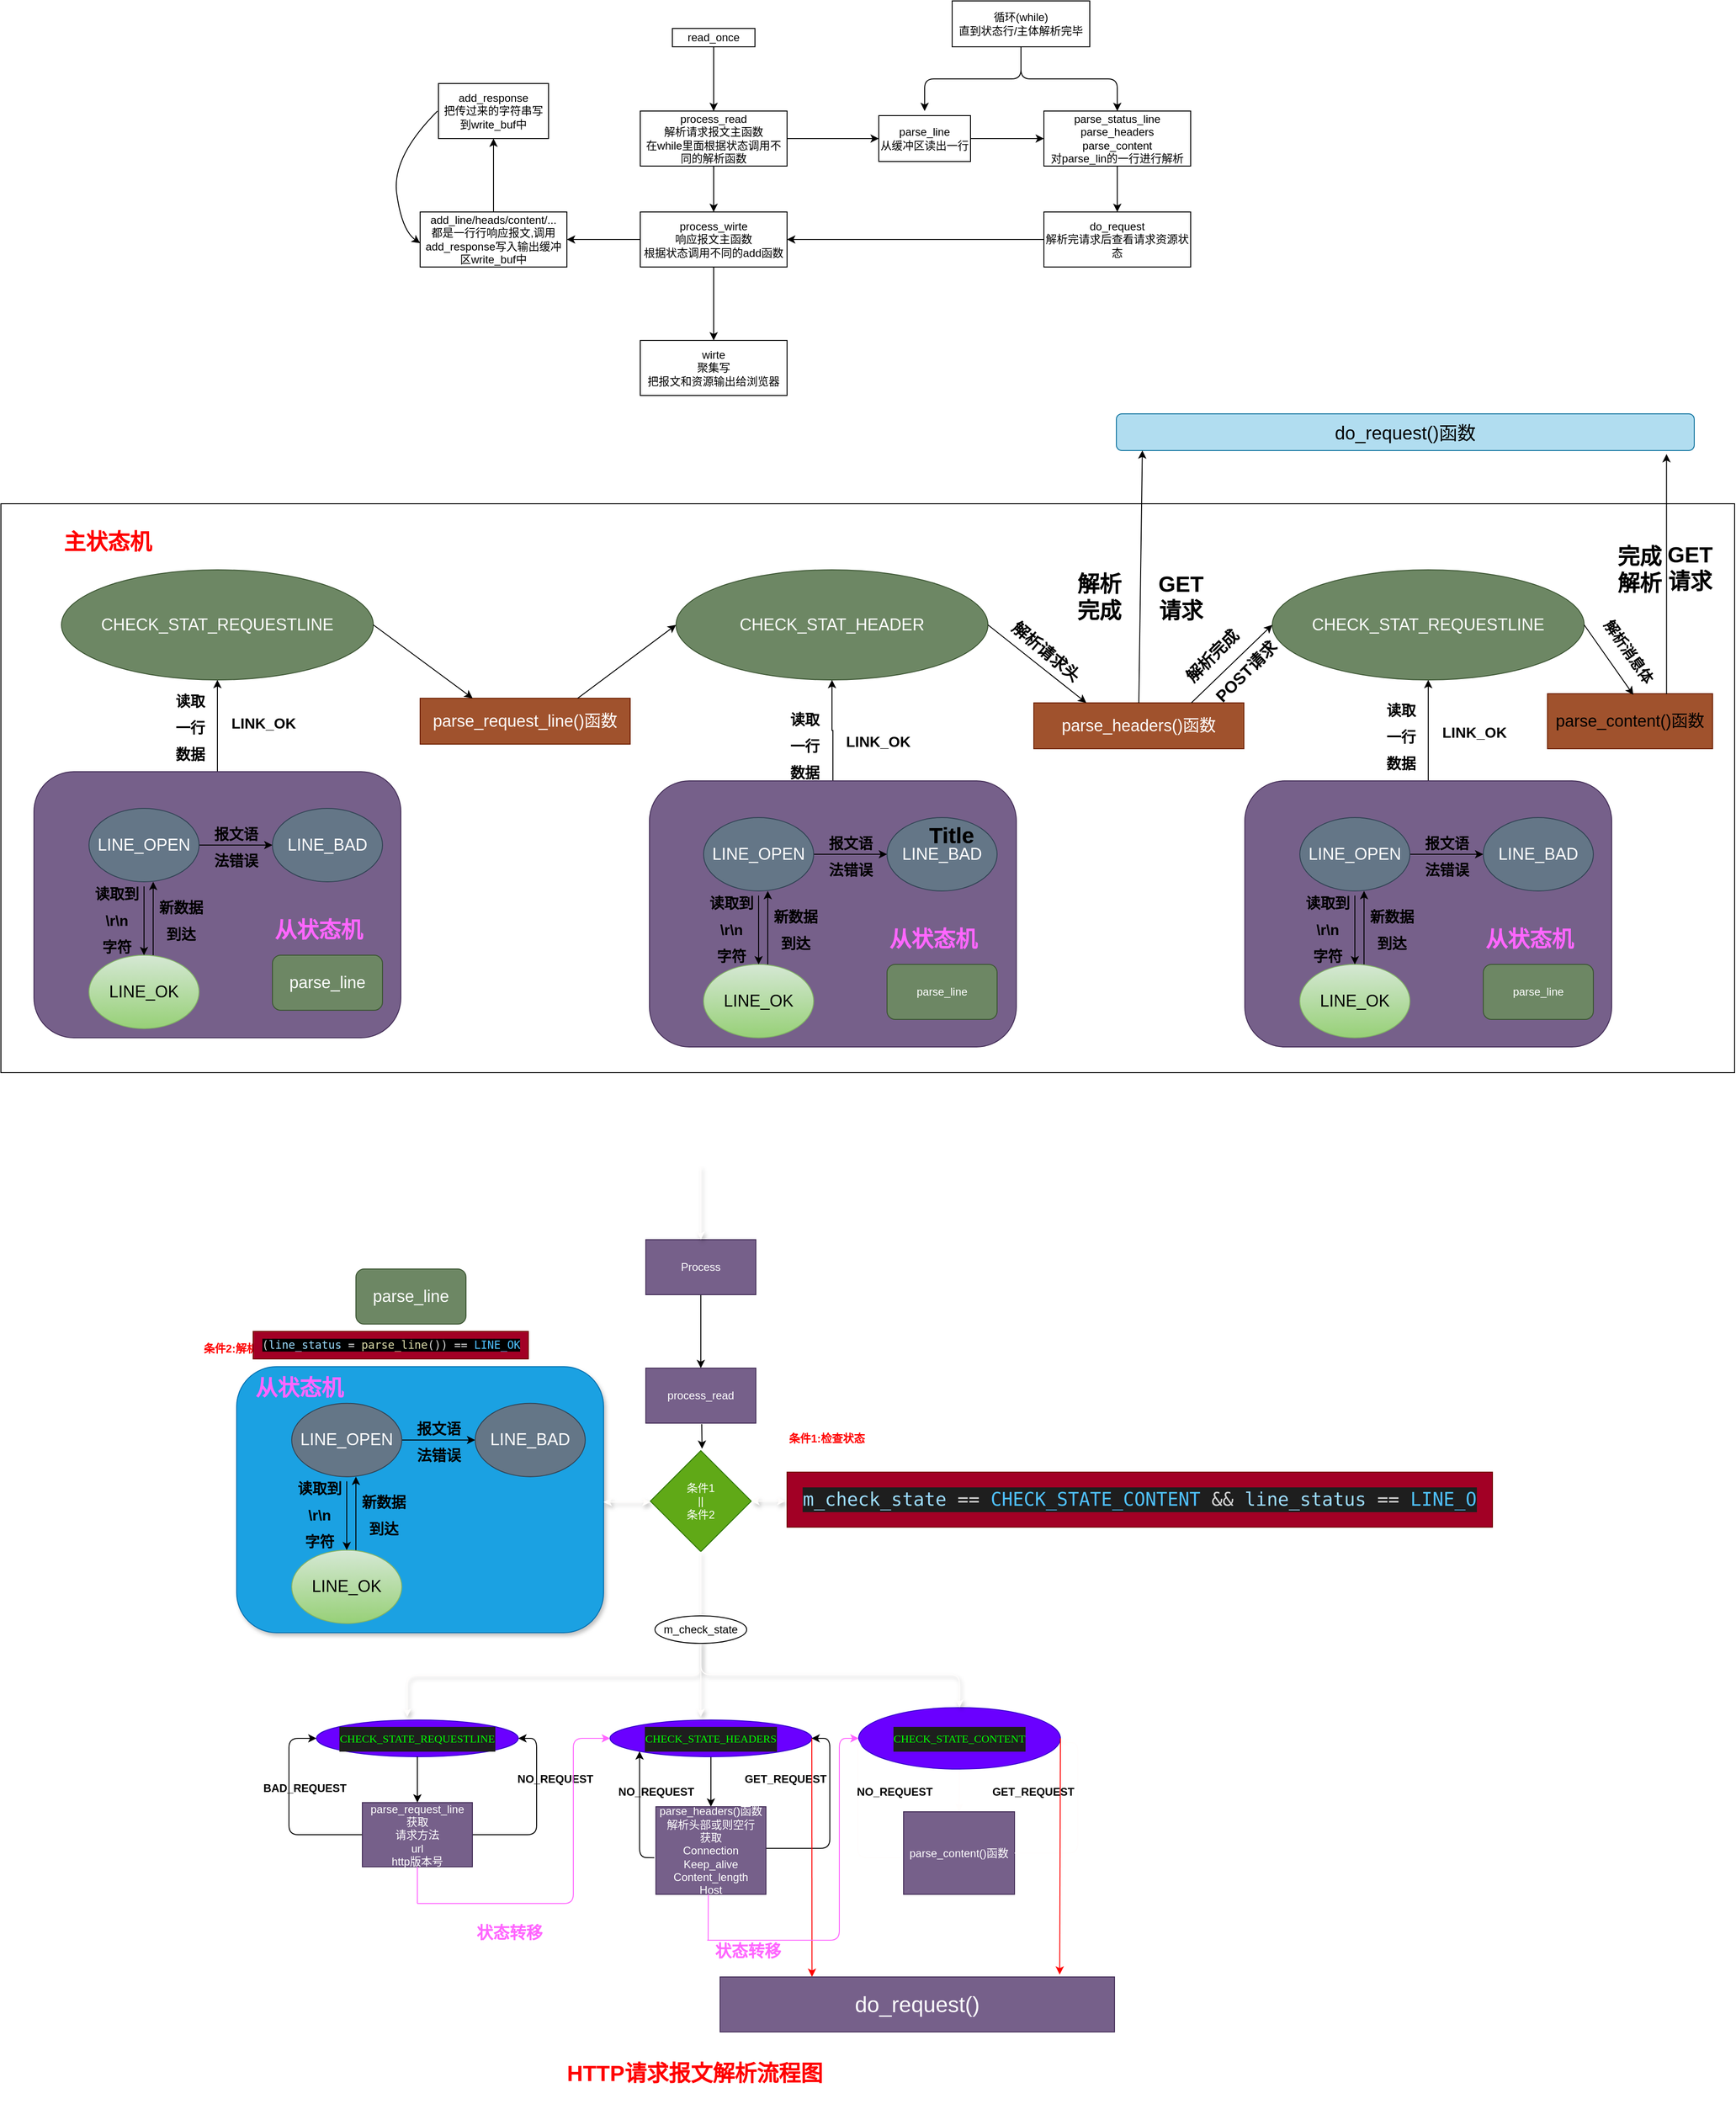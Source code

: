 <mxfile version="13.1.3">
    <diagram id="6hGFLwfOUW9BJ-s0fimq" name="Page-1">
        <mxGraphModel dx="377" dy="279" grid="1" gridSize="10" guides="1" tooltips="1" connect="1" arrows="1" fold="1" page="1" pageScale="1" pageWidth="1920" pageHeight="1200" math="0" shadow="0">
            <root>
                <mxCell id="0"/>
                <mxCell id="1" parent="0"/>
                <mxCell id="2" value="add_response&lt;br&gt;把传过来的字符串写到write_buf中" style="rounded=0;whiteSpace=wrap;html=1;" parent="1" vertex="1">
                    <mxGeometry x="511" y="120" width="120" height="60" as="geometry"/>
                </mxCell>
                <mxCell id="5" value="" style="edgeStyle=orthogonalEdgeStyle;rounded=0;orthogonalLoop=1;jettySize=auto;html=1;" parent="1" source="3" target="2" edge="1">
                    <mxGeometry relative="1" as="geometry"/>
                </mxCell>
                <mxCell id="3" value="add_line/heads/content/...&lt;br&gt;都是一行行响应报文,调用add_response写入输出缓冲区write_buf中" style="rounded=0;whiteSpace=wrap;html=1;" parent="1" vertex="1">
                    <mxGeometry x="491" y="260" width="160" height="60" as="geometry"/>
                </mxCell>
                <mxCell id="11" value="" style="edgeStyle=orthogonalEdgeStyle;rounded=0;orthogonalLoop=1;jettySize=auto;html=1;" parent="1" source="9" target="3" edge="1">
                    <mxGeometry relative="1" as="geometry"/>
                </mxCell>
                <mxCell id="13" value="" style="edgeStyle=orthogonalEdgeStyle;rounded=0;orthogonalLoop=1;jettySize=auto;html=1;" parent="1" source="9" target="12" edge="1">
                    <mxGeometry relative="1" as="geometry"/>
                </mxCell>
                <mxCell id="9" value="process_wirte&lt;br&gt;响应报文主函数&lt;br&gt;根据状态调用不同的add函数" style="rounded=0;whiteSpace=wrap;html=1;" parent="1" vertex="1">
                    <mxGeometry x="731" y="260" width="160" height="60" as="geometry"/>
                </mxCell>
                <mxCell id="24" value="" style="edgeStyle=orthogonalEdgeStyle;rounded=0;orthogonalLoop=1;jettySize=auto;html=1;entryX=1;entryY=0.5;entryDx=0;entryDy=0;" parent="1" source="21" target="9" edge="1">
                    <mxGeometry relative="1" as="geometry">
                        <mxPoint x="1041" y="290" as="targetPoint"/>
                    </mxGeometry>
                </mxCell>
                <mxCell id="21" value="do_request&lt;br&gt;解析完请求后查看请求资源状态" style="rounded=0;whiteSpace=wrap;html=1;" parent="1" vertex="1">
                    <mxGeometry x="1171" y="260" width="160" height="60" as="geometry"/>
                </mxCell>
                <mxCell id="18" value="" style="edgeStyle=orthogonalEdgeStyle;rounded=0;orthogonalLoop=1;jettySize=auto;html=1;" parent="1" source="14" target="9" edge="1">
                    <mxGeometry relative="1" as="geometry"/>
                </mxCell>
                <mxCell id="26" value="" style="edgeStyle=orthogonalEdgeStyle;rounded=0;orthogonalLoop=1;jettySize=auto;html=1;" parent="1" source="14" target="25" edge="1">
                    <mxGeometry relative="1" as="geometry"/>
                </mxCell>
                <mxCell id="14" value="process_read&lt;br&gt;解析请求报文主函数&lt;br&gt;在while里面根据状态调用不同的解析函数" style="rounded=0;whiteSpace=wrap;html=1;" parent="1" vertex="1">
                    <mxGeometry x="731" y="150" width="160" height="60" as="geometry"/>
                </mxCell>
                <mxCell id="28" value="" style="edgeStyle=orthogonalEdgeStyle;rounded=0;orthogonalLoop=1;jettySize=auto;html=1;" parent="1" source="25" target="27" edge="1">
                    <mxGeometry relative="1" as="geometry"/>
                </mxCell>
                <mxCell id="25" value="parse_line&lt;br&gt;从缓冲区读出一行" style="rounded=0;whiteSpace=wrap;html=1;" parent="1" vertex="1">
                    <mxGeometry x="991" y="155" width="100" height="50" as="geometry"/>
                </mxCell>
                <mxCell id="92" value="" style="edgeStyle=orthogonalEdgeStyle;rounded=0;orthogonalLoop=1;jettySize=auto;html=1;" parent="1" source="27" target="21" edge="1">
                    <mxGeometry relative="1" as="geometry"/>
                </mxCell>
                <mxCell id="27" value="&lt;div&gt;&lt;span&gt;parse_status_line&lt;/span&gt;&lt;/div&gt;&lt;div&gt;&lt;span&gt;parse_headers&lt;/span&gt;&lt;/div&gt;&lt;div&gt;&lt;span&gt;parse_content&lt;/span&gt;&lt;/div&gt;对parse_lin的一行进行解析" style="rounded=0;whiteSpace=wrap;html=1;" parent="1" vertex="1">
                    <mxGeometry x="1171" y="150" width="160" height="60" as="geometry"/>
                </mxCell>
                <mxCell id="19" value="" style="edgeStyle=orthogonalEdgeStyle;rounded=0;orthogonalLoop=1;jettySize=auto;html=1;" parent="1" source="16" target="14" edge="1">
                    <mxGeometry relative="1" as="geometry"/>
                </mxCell>
                <mxCell id="16" value="read_once" style="rounded=0;whiteSpace=wrap;html=1;" parent="1" vertex="1">
                    <mxGeometry x="766" y="60" width="90" height="20" as="geometry"/>
                </mxCell>
                <mxCell id="12" value="wirte&lt;br&gt;聚集写&lt;br&gt;把报文和资源输出给浏览器" style="rounded=0;whiteSpace=wrap;html=1;" parent="1" vertex="1">
                    <mxGeometry x="731" y="400" width="160" height="60" as="geometry"/>
                </mxCell>
                <mxCell id="6" value="" style="curved=1;endArrow=classic;html=1;exitX=0;exitY=0.5;exitDx=0;exitDy=0;" parent="1" edge="1">
                    <mxGeometry width="50" height="50" relative="1" as="geometry">
                        <mxPoint x="510.0" y="150" as="sourcePoint"/>
                        <mxPoint x="491" y="294" as="targetPoint"/>
                        <Array as="points">
                            <mxPoint x="460" y="200"/>
                            <mxPoint x="471" y="280"/>
                        </Array>
                    </mxGeometry>
                </mxCell>
                <mxCell id="29" value="循环(while)&lt;br&gt;直到状态行/主体解析完毕" style="rounded=0;whiteSpace=wrap;html=1;" parent="1" vertex="1">
                    <mxGeometry x="1071" y="30" width="150" height="50" as="geometry"/>
                </mxCell>
                <mxCell id="89" value="" style="edgeStyle=elbowEdgeStyle;elbow=vertical;endArrow=classic;html=1;exitX=0.5;exitY=1;exitDx=0;exitDy=0;" parent="1" source="29" edge="1">
                    <mxGeometry width="50" height="50" relative="1" as="geometry">
                        <mxPoint x="1111" y="230" as="sourcePoint"/>
                        <mxPoint x="1041" y="150" as="targetPoint"/>
                    </mxGeometry>
                </mxCell>
                <mxCell id="90" value="" style="edgeStyle=elbowEdgeStyle;elbow=vertical;endArrow=classic;html=1;entryX=0.5;entryY=0;entryDx=0;entryDy=0;" parent="1" source="29" target="27" edge="1">
                    <mxGeometry width="50" height="50" relative="1" as="geometry">
                        <mxPoint x="1111" y="230" as="sourcePoint"/>
                        <mxPoint x="1161" y="180" as="targetPoint"/>
                    </mxGeometry>
                </mxCell>
                <mxCell id="93" value="" style="rounded=0;whiteSpace=wrap;html=1;fillColor=none;" parent="1" vertex="1">
                    <mxGeometry x="34" y="578" width="1890" height="620" as="geometry"/>
                </mxCell>
                <mxCell id="95" value="&lt;font color=&quot;#ff0000&quot;&gt;主状态机&lt;/font&gt;" style="text;strokeColor=none;fillColor=none;html=1;fontSize=24;fontStyle=1;verticalAlign=middle;align=center;" parent="1" vertex="1">
                    <mxGeometry x="100" y="600" width="100" height="40" as="geometry"/>
                </mxCell>
                <mxCell id="96" value="&lt;font style=&quot;font-size: 18px&quot;&gt;CHECK_STAT_REQUESTLINE&lt;/font&gt;" style="ellipse;whiteSpace=wrap;html=1;strokeColor=#3A5431;fillColor=#6d8764;fontColor=#ffffff;" parent="1" vertex="1">
                    <mxGeometry x="100" y="650" width="340" height="120" as="geometry"/>
                </mxCell>
                <mxCell id="121" value="" style="edgeStyle=orthogonalEdgeStyle;rounded=0;orthogonalLoop=1;jettySize=auto;html=1;" parent="1" source="100" target="96" edge="1">
                    <mxGeometry relative="1" as="geometry"/>
                </mxCell>
                <mxCell id="100" value="" style="rounded=1;whiteSpace=wrap;html=1;strokeColor=#432D57;fillColor=#76608a;fontColor=#ffffff;" parent="1" vertex="1">
                    <mxGeometry x="70" y="870" width="400" height="290" as="geometry"/>
                </mxCell>
                <mxCell id="118" value="" style="edgeStyle=orthogonalEdgeStyle;rounded=0;orthogonalLoop=1;jettySize=auto;html=1;" parent="1" source="103" target="117" edge="1">
                    <mxGeometry relative="1" as="geometry"/>
                </mxCell>
                <mxCell id="103" value="&lt;font style=&quot;font-size: 18px&quot;&gt;LINE_OPEN&lt;/font&gt;" style="ellipse;whiteSpace=wrap;html=1;strokeColor=#314354;fillColor=#647687;fontColor=#ffffff;" parent="1" vertex="1">
                    <mxGeometry x="130" y="910" width="120" height="80" as="geometry"/>
                </mxCell>
                <mxCell id="117" value="&lt;span style=&quot;font-size: 18px&quot;&gt;LINE_BAD&lt;/span&gt;" style="ellipse;whiteSpace=wrap;html=1;strokeColor=#314354;fillColor=#647687;fontColor=#ffffff;" parent="1" vertex="1">
                    <mxGeometry x="330" y="910" width="120" height="80" as="geometry"/>
                </mxCell>
                <mxCell id="104" value="&lt;font style=&quot;font-size: 18px&quot;&gt;LINE_OK&lt;/font&gt;" style="ellipse;whiteSpace=wrap;html=1;strokeColor=#82b366;fillColor=#d5e8d4;gradientColor=#97d077;" parent="1" vertex="1">
                    <mxGeometry x="130" y="1070" width="120" height="80" as="geometry"/>
                </mxCell>
                <mxCell id="106" value="&lt;font style=&quot;font-size: 16px&quot;&gt;读取到&lt;br&gt;\r\n&lt;br&gt;字符&lt;/font&gt;" style="text;strokeColor=none;fillColor=none;html=1;fontSize=24;fontStyle=1;verticalAlign=middle;align=center;" parent="1" vertex="1">
                    <mxGeometry x="110" y="997.5" width="100" height="65" as="geometry"/>
                </mxCell>
                <mxCell id="107" value="&lt;font style=&quot;font-size: 16px&quot;&gt;新数据&lt;br&gt;到达&lt;/font&gt;" style="text;strokeColor=none;fillColor=none;html=1;fontSize=24;fontStyle=1;verticalAlign=middle;align=center;" parent="1" vertex="1">
                    <mxGeometry x="180" y="1010" width="100" height="40" as="geometry"/>
                </mxCell>
                <mxCell id="110" value="" style="endArrow=classic;html=1;exitX=0.583;exitY=0;exitDx=0;exitDy=0;exitPerimeter=0;" parent="1" source="104" edge="1">
                    <mxGeometry width="50" height="50" relative="1" as="geometry">
                        <mxPoint x="202.8" y="1060" as="sourcePoint"/>
                        <mxPoint x="200.0" y="990" as="targetPoint"/>
                    </mxGeometry>
                </mxCell>
                <mxCell id="111" value="" style="endArrow=classic;html=1;exitX=0.8;exitY=-0.038;exitDx=0;exitDy=0;exitPerimeter=0;entryX=0.5;entryY=0;entryDx=0;entryDy=0;" parent="1" source="106" target="104" edge="1">
                    <mxGeometry width="50" height="50" relative="1" as="geometry">
                        <mxPoint x="225.24" y="1086" as="sourcePoint"/>
                        <mxPoint x="222.44" y="1016" as="targetPoint"/>
                    </mxGeometry>
                </mxCell>
                <mxCell id="115" value="&lt;font style=&quot;font-size: 16px&quot;&gt;报文语&lt;br&gt;法错误&lt;/font&gt;" style="text;strokeColor=none;fillColor=none;html=1;fontSize=24;fontStyle=1;verticalAlign=middle;align=center;" parent="1" vertex="1">
                    <mxGeometry x="240" y="930" width="100" height="40" as="geometry"/>
                </mxCell>
                <mxCell id="119" value="&lt;font style=&quot;font-size: 18px&quot;&gt;parse_line&lt;/font&gt;" style="rounded=1;whiteSpace=wrap;html=1;strokeColor=#3A5431;fillColor=#6d8764;fontColor=#ffffff;" parent="1" vertex="1">
                    <mxGeometry x="330" y="1070" width="120" height="60" as="geometry"/>
                </mxCell>
                <mxCell id="120" value="&lt;font color=&quot;#ff66ff&quot;&gt;从状态机&lt;/font&gt;" style="text;strokeColor=none;fillColor=none;html=1;fontSize=24;fontStyle=1;verticalAlign=middle;align=center;" parent="1" vertex="1">
                    <mxGeometry x="330" y="1022.5" width="100" height="40" as="geometry"/>
                </mxCell>
                <mxCell id="124" value="&lt;font style=&quot;font-size: 16px&quot;&gt;读取&lt;br&gt;一行&lt;br&gt;数据&lt;/font&gt;" style="text;strokeColor=none;fillColor=none;html=1;fontSize=24;fontStyle=1;verticalAlign=middle;align=center;" parent="1" vertex="1">
                    <mxGeometry x="220" y="790" width="40" height="60" as="geometry"/>
                </mxCell>
                <mxCell id="125" value="&lt;font style=&quot;font-size: 16px&quot;&gt;LINK_OK&lt;/font&gt;" style="text;strokeColor=none;fillColor=none;html=1;fontSize=24;fontStyle=1;verticalAlign=middle;align=center;" parent="1" vertex="1">
                    <mxGeometry x="280" y="800" width="80" height="30" as="geometry"/>
                </mxCell>
                <mxCell id="148" value="&lt;font style=&quot;font-size: 18px&quot;&gt;CHECK_STAT_REQUESTLINE&lt;/font&gt;" style="ellipse;whiteSpace=wrap;html=1;strokeColor=#3A5431;fillColor=#6d8764;fontColor=#ffffff;" parent="1" vertex="1">
                    <mxGeometry x="1420" y="650" width="340" height="120" as="geometry"/>
                </mxCell>
                <mxCell id="149" value="" style="edgeStyle=orthogonalEdgeStyle;rounded=0;orthogonalLoop=1;jettySize=auto;html=1;" parent="1" source="150" target="148" edge="1">
                    <mxGeometry relative="1" as="geometry"/>
                </mxCell>
                <mxCell id="150" value="" style="rounded=1;whiteSpace=wrap;html=1;strokeColor=#432D57;fillColor=#76608a;fontColor=#ffffff;" parent="1" vertex="1">
                    <mxGeometry x="1390" y="880" width="400" height="290" as="geometry"/>
                </mxCell>
                <mxCell id="151" value="" style="edgeStyle=orthogonalEdgeStyle;rounded=0;orthogonalLoop=1;jettySize=auto;html=1;" parent="1" source="152" target="153" edge="1">
                    <mxGeometry relative="1" as="geometry"/>
                </mxCell>
                <mxCell id="152" value="&lt;font style=&quot;font-size: 18px&quot;&gt;LINE_OPEN&lt;/font&gt;" style="ellipse;whiteSpace=wrap;html=1;strokeColor=#314354;fillColor=#647687;fontColor=#ffffff;" parent="1" vertex="1">
                    <mxGeometry x="1450" y="920" width="120" height="80" as="geometry"/>
                </mxCell>
                <mxCell id="153" value="&lt;span style=&quot;font-size: 18px&quot;&gt;LINE_BAD&lt;/span&gt;" style="ellipse;whiteSpace=wrap;html=1;strokeColor=#314354;fillColor=#647687;fontColor=#ffffff;" parent="1" vertex="1">
                    <mxGeometry x="1650" y="920" width="120" height="80" as="geometry"/>
                </mxCell>
                <mxCell id="154" value="&lt;font style=&quot;font-size: 18px&quot;&gt;LINE_OK&lt;/font&gt;" style="ellipse;whiteSpace=wrap;html=1;strokeColor=#82b366;fillColor=#d5e8d4;gradientColor=#97d077;" parent="1" vertex="1">
                    <mxGeometry x="1450" y="1080" width="120" height="80" as="geometry"/>
                </mxCell>
                <mxCell id="155" value="&lt;font style=&quot;font-size: 16px&quot;&gt;读取到&lt;br&gt;\r\n&lt;br&gt;字符&lt;/font&gt;" style="text;strokeColor=none;fillColor=none;html=1;fontSize=24;fontStyle=1;verticalAlign=middle;align=center;" parent="1" vertex="1">
                    <mxGeometry x="1430" y="1007.5" width="100" height="65" as="geometry"/>
                </mxCell>
                <mxCell id="156" value="&lt;font style=&quot;font-size: 16px&quot;&gt;新数据&lt;br&gt;到达&lt;/font&gt;" style="text;strokeColor=none;fillColor=none;html=1;fontSize=24;fontStyle=1;verticalAlign=middle;align=center;" parent="1" vertex="1">
                    <mxGeometry x="1500" y="1020" width="100" height="40" as="geometry"/>
                </mxCell>
                <mxCell id="157" value="" style="endArrow=classic;html=1;exitX=0.583;exitY=0;exitDx=0;exitDy=0;exitPerimeter=0;" parent="1" source="154" edge="1">
                    <mxGeometry width="50" height="50" relative="1" as="geometry">
                        <mxPoint x="1522.8" y="1070" as="sourcePoint"/>
                        <mxPoint x="1520" y="1000" as="targetPoint"/>
                    </mxGeometry>
                </mxCell>
                <mxCell id="158" value="" style="endArrow=classic;html=1;exitX=0.8;exitY=-0.038;exitDx=0;exitDy=0;exitPerimeter=0;entryX=0.5;entryY=0;entryDx=0;entryDy=0;" parent="1" source="155" target="154" edge="1">
                    <mxGeometry width="50" height="50" relative="1" as="geometry">
                        <mxPoint x="1545.24" y="1096" as="sourcePoint"/>
                        <mxPoint x="1542.44" y="1026" as="targetPoint"/>
                    </mxGeometry>
                </mxCell>
                <mxCell id="159" value="&lt;font style=&quot;font-size: 16px&quot;&gt;报文语&lt;br&gt;法错误&lt;/font&gt;" style="text;strokeColor=none;fillColor=none;html=1;fontSize=24;fontStyle=1;verticalAlign=middle;align=center;" parent="1" vertex="1">
                    <mxGeometry x="1560" y="940" width="100" height="40" as="geometry"/>
                </mxCell>
                <mxCell id="160" value="parse_line" style="rounded=1;whiteSpace=wrap;html=1;strokeColor=#3A5431;fillColor=#6d8764;fontColor=#ffffff;" parent="1" vertex="1">
                    <mxGeometry x="1650" y="1080" width="120" height="60" as="geometry"/>
                </mxCell>
                <mxCell id="161" value="&lt;font color=&quot;#ff66ff&quot;&gt;从状态机&lt;/font&gt;" style="text;strokeColor=none;fillColor=none;html=1;fontSize=24;fontStyle=1;verticalAlign=middle;align=center;" parent="1" vertex="1">
                    <mxGeometry x="1650" y="1032.5" width="100" height="40" as="geometry"/>
                </mxCell>
                <mxCell id="164" value="&lt;font style=&quot;font-size: 16px&quot;&gt;读取&lt;br&gt;一行&lt;br&gt;数据&lt;/font&gt;" style="text;strokeColor=none;fillColor=none;html=1;fontSize=24;fontStyle=1;verticalAlign=middle;align=center;" parent="1" vertex="1">
                    <mxGeometry x="1540" y="800" width="40" height="60" as="geometry"/>
                </mxCell>
                <mxCell id="165" value="&lt;font style=&quot;font-size: 16px&quot;&gt;LINK_OK&lt;/font&gt;" style="text;strokeColor=none;fillColor=none;html=1;fontSize=24;fontStyle=1;verticalAlign=middle;align=center;" parent="1" vertex="1">
                    <mxGeometry x="1600" y="810" width="80" height="30" as="geometry"/>
                </mxCell>
                <mxCell id="186" value="&lt;font style=&quot;font-size: 18px&quot;&gt;CHECK_STAT_HEADER&lt;/font&gt;" style="ellipse;whiteSpace=wrap;html=1;strokeColor=#3A5431;fillColor=#6d8764;fontColor=#ffffff;" parent="1" vertex="1">
                    <mxGeometry x="770" y="650" width="340" height="120" as="geometry"/>
                </mxCell>
                <mxCell id="187" value="" style="edgeStyle=orthogonalEdgeStyle;rounded=0;orthogonalLoop=1;jettySize=auto;html=1;" parent="1" source="188" target="186" edge="1">
                    <mxGeometry relative="1" as="geometry"/>
                </mxCell>
                <mxCell id="188" value="&lt;br&gt;&lt;br&gt;" style="rounded=1;whiteSpace=wrap;html=1;strokeColor=#432D57;fillColor=#76608a;fontColor=#ffffff;" parent="1" vertex="1">
                    <mxGeometry x="741" y="880" width="400" height="290" as="geometry"/>
                </mxCell>
                <mxCell id="189" value="" style="edgeStyle=orthogonalEdgeStyle;rounded=0;orthogonalLoop=1;jettySize=auto;html=1;" parent="1" source="190" target="191" edge="1">
                    <mxGeometry relative="1" as="geometry"/>
                </mxCell>
                <mxCell id="190" value="&lt;font style=&quot;font-size: 18px&quot;&gt;LINE_OPEN&lt;/font&gt;" style="ellipse;whiteSpace=wrap;html=1;strokeColor=#314354;fillColor=#647687;fontColor=#ffffff;" parent="1" vertex="1">
                    <mxGeometry x="800" y="920" width="120" height="80" as="geometry"/>
                </mxCell>
                <mxCell id="191" value="&lt;span style=&quot;font-size: 18px&quot;&gt;LINE_BAD&lt;/span&gt;" style="ellipse;whiteSpace=wrap;html=1;strokeColor=#314354;fillColor=#647687;fontColor=#ffffff;" parent="1" vertex="1">
                    <mxGeometry x="1000" y="920" width="120" height="80" as="geometry"/>
                </mxCell>
                <mxCell id="192" value="&lt;font style=&quot;font-size: 18px&quot;&gt;LINE_OK&lt;/font&gt;" style="ellipse;whiteSpace=wrap;html=1;strokeColor=#82b366;fillColor=#d5e8d4;gradientColor=#97d077;" parent="1" vertex="1">
                    <mxGeometry x="800" y="1080" width="120" height="80" as="geometry"/>
                </mxCell>
                <mxCell id="193" value="&lt;font style=&quot;font-size: 16px&quot;&gt;读取到&lt;br&gt;\r\n&lt;br&gt;字符&lt;/font&gt;" style="text;strokeColor=none;fillColor=none;html=1;fontSize=24;fontStyle=1;verticalAlign=middle;align=center;" parent="1" vertex="1">
                    <mxGeometry x="780" y="1007.5" width="100" height="65" as="geometry"/>
                </mxCell>
                <mxCell id="194" value="&lt;font style=&quot;font-size: 16px&quot;&gt;新数据&lt;br&gt;到达&lt;/font&gt;" style="text;strokeColor=none;fillColor=none;html=1;fontSize=24;fontStyle=1;verticalAlign=middle;align=center;" parent="1" vertex="1">
                    <mxGeometry x="850" y="1020" width="100" height="40" as="geometry"/>
                </mxCell>
                <mxCell id="195" value="" style="endArrow=classic;html=1;exitX=0.583;exitY=0;exitDx=0;exitDy=0;exitPerimeter=0;" parent="1" source="192" edge="1">
                    <mxGeometry width="50" height="50" relative="1" as="geometry">
                        <mxPoint x="872.8" y="1070" as="sourcePoint"/>
                        <mxPoint x="870" y="1000" as="targetPoint"/>
                    </mxGeometry>
                </mxCell>
                <mxCell id="196" value="" style="endArrow=classic;html=1;exitX=0.8;exitY=-0.038;exitDx=0;exitDy=0;exitPerimeter=0;entryX=0.5;entryY=0;entryDx=0;entryDy=0;" parent="1" source="193" target="192" edge="1">
                    <mxGeometry width="50" height="50" relative="1" as="geometry">
                        <mxPoint x="895.24" y="1096" as="sourcePoint"/>
                        <mxPoint x="892.44" y="1026" as="targetPoint"/>
                    </mxGeometry>
                </mxCell>
                <mxCell id="197" value="&lt;font style=&quot;font-size: 16px&quot;&gt;报文语&lt;br&gt;法错误&lt;/font&gt;" style="text;strokeColor=none;fillColor=none;html=1;fontSize=24;fontStyle=1;verticalAlign=middle;align=center;" parent="1" vertex="1">
                    <mxGeometry x="910" y="940" width="100" height="40" as="geometry"/>
                </mxCell>
                <mxCell id="198" value="parse_line" style="rounded=1;whiteSpace=wrap;html=1;strokeColor=#3A5431;fillColor=#6d8764;fontColor=#ffffff;" parent="1" vertex="1">
                    <mxGeometry x="1000" y="1080" width="120" height="60" as="geometry"/>
                </mxCell>
                <mxCell id="199" value="&lt;font color=&quot;#ff66ff&quot;&gt;从状态机&lt;/font&gt;" style="text;strokeColor=none;fillColor=none;html=1;fontSize=24;fontStyle=1;verticalAlign=middle;align=center;" parent="1" vertex="1">
                    <mxGeometry x="1000" y="1032.5" width="100" height="40" as="geometry"/>
                </mxCell>
                <mxCell id="200" value="Title" style="text;strokeColor=none;fillColor=none;html=1;fontSize=24;fontStyle=1;verticalAlign=middle;align=center;" parent="1" vertex="1">
                    <mxGeometry x="1020" y="920" width="100" height="40" as="geometry"/>
                </mxCell>
                <mxCell id="201" value="Title" style="text;strokeColor=none;fillColor=none;html=1;fontSize=24;fontStyle=1;verticalAlign=middle;align=center;" parent="1" vertex="1">
                    <mxGeometry x="1020" y="920" width="100" height="40" as="geometry"/>
                </mxCell>
                <mxCell id="202" value="&lt;font style=&quot;font-size: 16px&quot;&gt;读取&lt;br&gt;一行&lt;br&gt;数据&lt;/font&gt;" style="text;strokeColor=none;fillColor=none;html=1;fontSize=24;fontStyle=1;verticalAlign=middle;align=center;" parent="1" vertex="1">
                    <mxGeometry x="890" y="810" width="40" height="60" as="geometry"/>
                </mxCell>
                <mxCell id="203" value="&lt;font style=&quot;font-size: 16px&quot;&gt;LINK_OK&lt;/font&gt;" style="text;strokeColor=none;fillColor=none;html=1;fontSize=24;fontStyle=1;verticalAlign=middle;align=center;" parent="1" vertex="1">
                    <mxGeometry x="950" y="820" width="80" height="30" as="geometry"/>
                </mxCell>
                <mxCell id="204" value="&lt;font style=&quot;font-size: 18px&quot;&gt;parse_request_line()函数&lt;/font&gt;" style="rounded=0;whiteSpace=wrap;html=1;strokeColor=#6D1F00;fillColor=#a0522d;fontColor=#ffffff;" parent="1" vertex="1">
                    <mxGeometry x="491" y="790" width="229" height="50" as="geometry"/>
                </mxCell>
                <mxCell id="208" value="&lt;span style=&quot;font-size: 18px&quot;&gt;parse_headers()函数&lt;/span&gt;" style="rounded=0;whiteSpace=wrap;html=1;strokeColor=#6D1F00;fillColor=#a0522d;fontColor=#ffffff;" parent="1" vertex="1">
                    <mxGeometry x="1160" y="795" width="229" height="50" as="geometry"/>
                </mxCell>
                <mxCell id="205" value="" style="endArrow=classic;html=1;exitX=1;exitY=0.5;exitDx=0;exitDy=0;entryX=0.25;entryY=0;entryDx=0;entryDy=0;" parent="1" source="96" target="204" edge="1">
                    <mxGeometry width="50" height="50" relative="1" as="geometry">
                        <mxPoint x="650" y="920" as="sourcePoint"/>
                        <mxPoint x="550" y="780" as="targetPoint"/>
                    </mxGeometry>
                </mxCell>
                <mxCell id="206" value="" style="endArrow=classic;html=1;exitX=0.75;exitY=0;exitDx=0;exitDy=0;entryX=0;entryY=0.5;entryDx=0;entryDy=0;" parent="1" source="204" target="186" edge="1">
                    <mxGeometry width="50" height="50" relative="1" as="geometry">
                        <mxPoint x="540.0" y="700" as="sourcePoint"/>
                        <mxPoint x="648.25" y="780" as="targetPoint"/>
                    </mxGeometry>
                </mxCell>
                <mxCell id="210" value="" style="endArrow=classic;html=1;exitX=1;exitY=0.5;exitDx=0;exitDy=0;entryX=0.25;entryY=0;entryDx=0;entryDy=0;" parent="1" source="186" target="208" edge="1">
                    <mxGeometry width="50" height="50" relative="1" as="geometry">
                        <mxPoint x="1250" y="850" as="sourcePoint"/>
                        <mxPoint x="1220" y="790" as="targetPoint"/>
                    </mxGeometry>
                </mxCell>
                <mxCell id="212" value="" style="endArrow=classic;html=1;exitX=0.75;exitY=0;exitDx=0;exitDy=0;entryX=0;entryY=0.5;entryDx=0;entryDy=0;" parent="1" source="208" target="148" edge="1">
                    <mxGeometry width="50" height="50" relative="1" as="geometry">
                        <mxPoint x="1130" y="730" as="sourcePoint"/>
                        <mxPoint x="1240" y="810" as="targetPoint"/>
                    </mxGeometry>
                </mxCell>
                <mxCell id="213" value="&lt;font style=&quot;font-size: 18px&quot;&gt;解析请求头&lt;/font&gt;" style="text;strokeColor=none;fillColor=none;html=1;fontSize=24;fontStyle=1;verticalAlign=middle;align=center;rotation=40;" parent="1" vertex="1">
                    <mxGeometry x="1124" y="718" width="100" height="40" as="geometry"/>
                </mxCell>
                <mxCell id="214" value="&lt;font style=&quot;font-size: 18px&quot;&gt;解析完成&lt;/font&gt;" style="text;strokeColor=none;fillColor=none;html=1;fontSize=24;fontStyle=1;verticalAlign=middle;align=center;rotation=-45;" parent="1" vertex="1">
                    <mxGeometry x="1303" y="723" width="100" height="40" as="geometry"/>
                </mxCell>
                <mxCell id="216" value="&lt;font style=&quot;font-size: 18px&quot;&gt;POST请求&lt;/font&gt;" style="text;strokeColor=none;fillColor=none;html=1;fontSize=24;fontStyle=1;verticalAlign=middle;align=center;rotation=-45;" parent="1" vertex="1">
                    <mxGeometry x="1340" y="740" width="100" height="40" as="geometry"/>
                </mxCell>
                <mxCell id="218" value="&lt;font color=&quot;#000000&quot; style=&quot;font-size: 20px&quot;&gt;do_request()函数&lt;/font&gt;" style="rounded=1;whiteSpace=wrap;html=1;fillColor=#b1ddf0;strokeColor=#10739e;" parent="1" vertex="1">
                    <mxGeometry x="1250" y="480" width="630" height="40" as="geometry"/>
                </mxCell>
                <mxCell id="219" value="" style="endArrow=classic;html=1;exitX=0.5;exitY=0;exitDx=0;exitDy=0;entryX=0.045;entryY=0.997;entryDx=0;entryDy=0;entryPerimeter=0;" parent="1" source="208" target="218" edge="1">
                    <mxGeometry width="50" height="50" relative="1" as="geometry">
                        <mxPoint x="1360" y="720" as="sourcePoint"/>
                        <mxPoint x="1410" y="670" as="targetPoint"/>
                    </mxGeometry>
                </mxCell>
                <mxCell id="220" value="&lt;font style=&quot;font-size: 18px&quot; color=&quot;#000000&quot;&gt;parse_content()函数&lt;/font&gt;" style="rounded=0;whiteSpace=wrap;html=1;strokeColor=#6D1F00;fillColor=#a0522d;fontColor=#ffffff;" parent="1" vertex="1">
                    <mxGeometry x="1720" y="785" width="180" height="60" as="geometry"/>
                </mxCell>
                <mxCell id="221" value="" style="endArrow=classic;html=1;exitX=1;exitY=0.5;exitDx=0;exitDy=0;entryX=0.52;entryY=0.021;entryDx=0;entryDy=0;entryPerimeter=0;" parent="1" source="148" target="220" edge="1">
                    <mxGeometry width="50" height="50" relative="1" as="geometry">
                        <mxPoint x="1530" y="690" as="sourcePoint"/>
                        <mxPoint x="1580" y="640" as="targetPoint"/>
                    </mxGeometry>
                </mxCell>
                <mxCell id="223" value="&lt;font style=&quot;font-size: 16px&quot;&gt;解析消息体&lt;/font&gt;" style="text;strokeColor=none;fillColor=none;html=1;fontSize=24;fontStyle=1;verticalAlign=middle;align=center;rotation=55;" parent="1" vertex="1">
                    <mxGeometry x="1760" y="718" width="100" height="40" as="geometry"/>
                </mxCell>
                <mxCell id="224" value="解析&lt;br&gt;完成" style="text;strokeColor=none;fillColor=none;html=1;fontSize=24;fontStyle=1;verticalAlign=middle;align=center;" parent="1" vertex="1">
                    <mxGeometry x="1201" y="650" width="59" height="60" as="geometry"/>
                </mxCell>
                <mxCell id="225" value="GET&lt;br&gt;请求" style="text;strokeColor=none;fillColor=none;html=1;fontSize=24;fontStyle=1;verticalAlign=middle;align=center;" parent="1" vertex="1">
                    <mxGeometry x="1270" y="660" width="100" height="40" as="geometry"/>
                </mxCell>
                <mxCell id="226" value="" style="endArrow=classic;html=1;exitX=0.721;exitY=0.008;exitDx=0;exitDy=0;entryX=0.952;entryY=1.096;entryDx=0;entryDy=0;entryPerimeter=0;exitPerimeter=0;" parent="1" source="220" target="218" edge="1">
                    <mxGeometry width="50" height="50" relative="1" as="geometry">
                        <mxPoint x="1700" y="780" as="sourcePoint"/>
                        <mxPoint x="1750" y="730" as="targetPoint"/>
                    </mxGeometry>
                </mxCell>
                <mxCell id="227" value="完成&lt;br&gt;解析" style="text;strokeColor=none;fillColor=none;html=1;fontSize=24;fontStyle=1;verticalAlign=middle;align=center;" parent="1" vertex="1">
                    <mxGeometry x="1770" y="630" width="100" height="40" as="geometry"/>
                </mxCell>
                <mxCell id="229" value="GET&lt;br&gt;请求" style="text;strokeColor=none;fillColor=none;html=1;fontSize=24;fontStyle=1;verticalAlign=middle;align=center;" parent="1" vertex="1">
                    <mxGeometry x="1830" y="626" width="90" height="44" as="geometry"/>
                </mxCell>
                <mxCell id="235" value="" style="edgeStyle=orthogonalEdgeStyle;rounded=0;orthogonalLoop=1;jettySize=auto;html=1;" parent="1" source="230" target="234" edge="1">
                    <mxGeometry relative="1" as="geometry"/>
                </mxCell>
                <mxCell id="230" value="Process" style="rounded=0;whiteSpace=wrap;html=1;fillColor=#76608a;strokeColor=#432D57;fontColor=#ffffff;" parent="1" vertex="1">
                    <mxGeometry x="737" y="1380" width="120" height="60" as="geometry"/>
                </mxCell>
                <mxCell id="351" value="" style="edgeStyle=elbowEdgeStyle;rounded=0;orthogonalLoop=1;jettySize=auto;elbow=vertical;html=1;shadow=1;strokeColor=#FFFDFC;" parent="1" target="230" edge="1">
                    <mxGeometry relative="1" as="geometry">
                        <mxPoint x="797" y="1300" as="sourcePoint"/>
                    </mxGeometry>
                </mxCell>
                <mxCell id="234" value="process_read" style="rounded=0;whiteSpace=wrap;html=1;fillColor=#76608a;strokeColor=#432D57;fontColor=#ffffff;" parent="1" vertex="1">
                    <mxGeometry x="737" y="1520" width="120" height="60" as="geometry"/>
                </mxCell>
                <mxCell id="239" value="" style="endArrow=classic;html=1;entryX=0.229;entryY=-0.01;entryDx=0;entryDy=0;entryPerimeter=0;" parent="1" edge="1">
                    <mxGeometry width="50" height="50" relative="1" as="geometry">
                        <mxPoint x="798" y="1581" as="sourcePoint"/>
                        <mxPoint x="798.37" y="1607.9" as="targetPoint"/>
                    </mxGeometry>
                </mxCell>
                <mxCell id="240" value="&lt;div style=&quot;background-color: rgb(30 , 30 , 30) ; line-height: 27px&quot;&gt;&lt;div style=&quot;line-height: 27px&quot;&gt;&lt;font face=&quot;Times New Roman&quot; color=&quot;#00ff00&quot;&gt;CHECK_STATE_REQUESTLINE&lt;/font&gt;&lt;/div&gt;&lt;/div&gt;" style="ellipse;whiteSpace=wrap;html=1;fillColor=#6a00ff;strokeColor=#3700CC;fontColor=#ffffff;" parent="1" vertex="1">
                    <mxGeometry x="378" y="1903.5" width="220" height="40" as="geometry"/>
                </mxCell>
                <mxCell id="267" value="" style="edgeStyle=orthogonalEdgeStyle;rounded=0;orthogonalLoop=1;jettySize=auto;html=1;" parent="1" source="253" target="258" edge="1">
                    <mxGeometry relative="1" as="geometry"/>
                </mxCell>
                <mxCell id="253" value="&lt;div style=&quot;background-color: rgb(30 , 30 , 30) ; line-height: 27px&quot;&gt;&lt;div style=&quot;line-height: 27px&quot;&gt;&lt;font face=&quot;Times New Roman&quot; color=&quot;#00ff00&quot;&gt;CHECK_STATE_HEADERS&lt;/font&gt;&lt;/div&gt;&lt;/div&gt;" style="ellipse;whiteSpace=wrap;html=1;fillColor=#6a00ff;strokeColor=#3700CC;fontColor=#ffffff;" parent="1" vertex="1">
                    <mxGeometry x="698" y="1903.5" width="220" height="40" as="geometry"/>
                </mxCell>
                <mxCell id="250" value="" style="edgeStyle=elbowEdgeStyle;elbow=horizontal;endArrow=classic;html=1;exitX=1;exitY=0.5;exitDx=0;exitDy=0;entryX=1;entryY=0.5;entryDx=0;entryDy=0;" parent="1" source="244" target="240" edge="1">
                    <mxGeometry width="50" height="50" relative="1" as="geometry">
                        <mxPoint x="528" y="2113.5" as="sourcePoint"/>
                        <mxPoint x="888" y="1663.5" as="targetPoint"/>
                        <Array as="points">
                            <mxPoint x="618" y="1943.5"/>
                        </Array>
                    </mxGeometry>
                </mxCell>
                <mxCell id="251" value="&lt;font style=&quot;font-size: 12px&quot;&gt;BAD_REQUEST&lt;/font&gt;" style="text;strokeColor=none;fillColor=none;html=1;fontSize=24;fontStyle=1;verticalAlign=middle;align=center;" parent="1" vertex="1">
                    <mxGeometry x="315" y="1953.5" width="100" height="40" as="geometry"/>
                </mxCell>
                <mxCell id="252" value="" style="edgeStyle=elbowEdgeStyle;elbow=horizontal;endArrow=classic;html=1;entryX=0;entryY=0.5;entryDx=0;entryDy=0;exitX=0;exitY=0.5;exitDx=0;exitDy=0;" parent="1" source="244" target="240" edge="1">
                    <mxGeometry width="50" height="50" relative="1" as="geometry">
                        <mxPoint x="488" y="2083.5" as="sourcePoint"/>
                        <mxPoint x="548" y="1783.5" as="targetPoint"/>
                        <Array as="points">
                            <mxPoint x="348" y="1993.5"/>
                            <mxPoint x="368" y="2023.5"/>
                        </Array>
                    </mxGeometry>
                </mxCell>
                <mxCell id="244" value="parse_request_line&lt;br&gt;获取&lt;br&gt;请求方法&lt;br&gt;url&lt;br&gt;http版本号" style="rounded=0;whiteSpace=wrap;html=1;fillColor=#76608a;strokeColor=#432D57;fontColor=#ffffff;" parent="1" vertex="1">
                    <mxGeometry x="428" y="1993.5" width="120" height="70" as="geometry"/>
                </mxCell>
                <mxCell id="255" value="" style="edgeStyle=orthogonalEdgeStyle;rounded=0;orthogonalLoop=1;jettySize=auto;html=1;" parent="1" source="240" target="244" edge="1">
                    <mxGeometry relative="1" as="geometry">
                        <mxPoint x="488" y="1943.5" as="sourcePoint"/>
                        <mxPoint x="488" y="2153.5" as="targetPoint"/>
                    </mxGeometry>
                </mxCell>
                <mxCell id="258" value="parse_headers()函数&lt;br&gt;解析头部或则空行&lt;br&gt;获取&lt;br&gt;Connection&lt;br&gt;Keep_alive&lt;br&gt;Content_length&lt;br&gt;Host" style="rounded=0;whiteSpace=wrap;html=1;fillColor=#76608a;strokeColor=#432D57;fontColor=#ffffff;" parent="1" vertex="1">
                    <mxGeometry x="748" y="1998" width="120" height="95.5" as="geometry"/>
                </mxCell>
                <mxCell id="264" value="&lt;font style=&quot;font-size: 12px&quot;&gt;NO_REQUEST&lt;/font&gt;" style="text;strokeColor=none;fillColor=none;html=1;fontSize=24;fontStyle=1;verticalAlign=middle;align=center;" parent="1" vertex="1">
                    <mxGeometry x="588" y="1943.5" width="100" height="40" as="geometry"/>
                </mxCell>
                <mxCell id="270" value="" style="edgeStyle=elbowEdgeStyle;elbow=vertical;endArrow=classic;html=1;exitX=-0.014;exitY=0.582;exitDx=0;exitDy=0;exitPerimeter=0;entryX=0;entryY=1;entryDx=0;entryDy=0;" parent="1" source="258" target="253" edge="1">
                    <mxGeometry width="50" height="50" relative="1" as="geometry">
                        <mxPoint x="678" y="1833.5" as="sourcePoint"/>
                        <mxPoint x="728" y="1783.5" as="targetPoint"/>
                        <Array as="points">
                            <mxPoint x="730" y="2053.5"/>
                            <mxPoint x="728" y="2033.5"/>
                        </Array>
                    </mxGeometry>
                </mxCell>
                <mxCell id="271" value="&lt;span style=&quot;font-size: 12px&quot;&gt;GET_REQUEST&lt;/span&gt;" style="text;strokeColor=none;fillColor=none;html=1;fontSize=24;fontStyle=1;verticalAlign=middle;align=center;" parent="1" vertex="1">
                    <mxGeometry x="839" y="1943.5" width="100" height="40" as="geometry"/>
                </mxCell>
                <mxCell id="272" value="" style="edgeStyle=elbowEdgeStyle;elbow=horizontal;endArrow=classic;html=1;exitX=1.004;exitY=0.475;exitDx=0;exitDy=0;exitPerimeter=0;entryX=1;entryY=0.5;entryDx=0;entryDy=0;" parent="1" source="258" edge="1">
                    <mxGeometry width="50" height="50" relative="1" as="geometry">
                        <mxPoint x="868.0" y="2048.137" as="sourcePoint"/>
                        <mxPoint x="917.64" y="1923.5" as="targetPoint"/>
                        <Array as="points">
                            <mxPoint x="937.64" y="1993.5"/>
                        </Array>
                    </mxGeometry>
                </mxCell>
                <mxCell id="274" value="&lt;font style=&quot;font-size: 12px&quot;&gt;NO_REQUEST&lt;/font&gt;" style="text;strokeColor=none;fillColor=none;html=1;fontSize=24;fontStyle=1;verticalAlign=middle;align=center;" parent="1" vertex="1">
                    <mxGeometry x="698" y="1958" width="100" height="40" as="geometry"/>
                </mxCell>
                <mxCell id="286" value="" style="edgeStyle=orthogonalEdgeStyle;rounded=0;orthogonalLoop=1;jettySize=auto;html=1;strokeColor=#FFFDFC;" parent="1" source="276" target="285" edge="1">
                    <mxGeometry relative="1" as="geometry"/>
                </mxCell>
                <mxCell id="276" value="&lt;div style=&quot;background-color: rgb(30 , 30 , 30) ; line-height: 27px&quot;&gt;&lt;div style=&quot;line-height: 27px&quot;&gt;&lt;font face=&quot;Times New Roman&quot; color=&quot;#00ff00&quot;&gt;CHECK_STATE_CONTENT&lt;/font&gt;&lt;/div&gt;&lt;/div&gt;" style="ellipse;whiteSpace=wrap;html=1;fillColor=#6a00ff;strokeColor=#3700CC;fontColor=#ffffff;" parent="1" vertex="1">
                    <mxGeometry x="969" y="1890" width="220" height="67" as="geometry"/>
                </mxCell>
                <mxCell id="280" value="" style="endArrow=classic;html=1;strokeColor=#FF0000;exitX=1;exitY=0.5;exitDx=0;exitDy=0;entryX=0.233;entryY=0;entryDx=0;entryDy=0;entryPerimeter=0;" parent="1" source="253" target="282" edge="1">
                    <mxGeometry width="50" height="50" relative="1" as="geometry">
                        <mxPoint x="958" y="1773.5" as="sourcePoint"/>
                        <mxPoint x="918" y="1863.5" as="targetPoint"/>
                    </mxGeometry>
                </mxCell>
                <mxCell id="282" value="&lt;font style=&quot;font-size: 24px&quot;&gt;do_request()&lt;/font&gt;" style="rounded=0;whiteSpace=wrap;html=1;fillColor=#76608a;strokeColor=#432D57;fontColor=#ffffff;" parent="1" vertex="1">
                    <mxGeometry x="818" y="2183.5" width="430" height="60" as="geometry"/>
                </mxCell>
                <mxCell id="285" value="parse_content()函数" style="rounded=0;whiteSpace=wrap;html=1;fillColor=#76608a;strokeColor=#432D57;fontColor=#ffffff;" parent="1" vertex="1">
                    <mxGeometry x="1018" y="2003.5" width="121" height="90" as="geometry"/>
                </mxCell>
                <mxCell id="287" value="" style="edgeStyle=elbowEdgeStyle;elbow=vertical;endArrow=classic;html=1;strokeColor=#FFFDFC;exitX=-0.024;exitY=0.554;exitDx=0;exitDy=0;exitPerimeter=0;" parent="1" source="285" edge="1">
                    <mxGeometry width="50" height="50" relative="1" as="geometry">
                        <mxPoint x="899" y="2133.5" as="sourcePoint"/>
                        <mxPoint x="968" y="1923.5" as="targetPoint"/>
                        <Array as="points">
                            <mxPoint x="978" y="2053.5"/>
                        </Array>
                    </mxGeometry>
                </mxCell>
                <mxCell id="289" value="&lt;font style=&quot;font-size: 12px&quot;&gt;GET_REQUEST&lt;/font&gt;" style="text;strokeColor=none;fillColor=none;html=1;fontSize=24;fontStyle=1;verticalAlign=middle;align=center;" parent="1" vertex="1">
                    <mxGeometry x="1109" y="1958" width="100" height="40" as="geometry"/>
                </mxCell>
                <mxCell id="290" value="" style="edgeStyle=elbowEdgeStyle;elbow=vertical;endArrow=classic;html=1;strokeColor=#FFFDFC;exitX=1;exitY=0.5;exitDx=0;exitDy=0;entryX=0.998;entryY=0.569;entryDx=0;entryDy=0;entryPerimeter=0;" parent="1" source="285" target="276" edge="1">
                    <mxGeometry width="50" height="50" relative="1" as="geometry">
                        <mxPoint x="958" y="1843.5" as="sourcePoint"/>
                        <mxPoint x="1008" y="1793.5" as="targetPoint"/>
                        <Array as="points">
                            <mxPoint x="1208" y="2023.5"/>
                        </Array>
                    </mxGeometry>
                </mxCell>
                <mxCell id="291" value="&lt;font style=&quot;font-size: 12px&quot;&gt;NO_REQUEST&lt;/font&gt;" style="text;strokeColor=none;fillColor=none;html=1;fontSize=24;fontStyle=1;verticalAlign=middle;align=center;" parent="1" vertex="1">
                    <mxGeometry x="958" y="1958" width="100" height="40" as="geometry"/>
                </mxCell>
                <mxCell id="299" value="" style="edgeStyle=elbowEdgeStyle;elbow=horizontal;endArrow=classic;html=1;strokeColor=#FF66FF;entryX=0;entryY=0.5;entryDx=0;entryDy=0;" parent="1" target="276" edge="1">
                    <mxGeometry width="50" height="50" relative="1" as="geometry">
                        <mxPoint x="804" y="2143.5" as="sourcePoint"/>
                        <mxPoint x="964" y="1793.5" as="targetPoint"/>
                        <Array as="points">
                            <mxPoint x="948" y="2023.5"/>
                        </Array>
                    </mxGeometry>
                </mxCell>
                <mxCell id="300" value="" style="endArrow=none;html=1;strokeColor=#FF66FF;entryX=0.5;entryY=1;entryDx=0;entryDy=0;" parent="1" target="244" edge="1">
                    <mxGeometry width="50" height="50" relative="1" as="geometry">
                        <mxPoint x="488" y="2103.5" as="sourcePoint"/>
                        <mxPoint x="493" y="2063.5" as="targetPoint"/>
                    </mxGeometry>
                </mxCell>
                <mxCell id="301" value="" style="edgeStyle=elbowEdgeStyle;elbow=horizontal;endArrow=classic;html=1;strokeColor=#FF66FF;entryX=0;entryY=0.5;entryDx=0;entryDy=0;" parent="1" target="253" edge="1">
                    <mxGeometry width="50" height="50" relative="1" as="geometry">
                        <mxPoint x="488" y="2103.5" as="sourcePoint"/>
                        <mxPoint x="688" y="1843.5" as="targetPoint"/>
                        <Array as="points">
                            <mxPoint x="658" y="2003.5"/>
                        </Array>
                    </mxGeometry>
                </mxCell>
                <mxCell id="303" value="" style="endArrow=none;html=1;strokeColor=#FF66FF;exitX=0.476;exitY=0.999;exitDx=0;exitDy=0;exitPerimeter=0;" parent="1" source="258" edge="1">
                    <mxGeometry width="50" height="50" relative="1" as="geometry">
                        <mxPoint x="818" y="1893.5" as="sourcePoint"/>
                        <mxPoint x="805" y="2143.5" as="targetPoint"/>
                    </mxGeometry>
                </mxCell>
                <mxCell id="304" value="" style="endArrow=classic;html=1;strokeColor=#FF0000;exitX=1;exitY=0.5;exitDx=0;exitDy=0;entryX=0.861;entryY=-0.042;entryDx=0;entryDy=0;entryPerimeter=0;shadow=0;" parent="1" target="282" edge="1">
                    <mxGeometry width="50" height="50" relative="1" as="geometry">
                        <mxPoint x="1189" y="1923.5" as="sourcePoint"/>
                        <mxPoint x="1189" y="2173.5" as="targetPoint"/>
                    </mxGeometry>
                </mxCell>
                <mxCell id="306" value="&lt;font style=&quot;font-size: 18px&quot; color=&quot;#ff66ff&quot;&gt;状态转移&lt;/font&gt;" style="text;strokeColor=none;fillColor=none;html=1;fontSize=24;fontStyle=1;verticalAlign=middle;align=center;" parent="1" vertex="1">
                    <mxGeometry x="538" y="2113.5" width="100" height="40" as="geometry"/>
                </mxCell>
                <mxCell id="307" value="&lt;font style=&quot;font-size: 18px&quot; color=&quot;#ff66ff&quot;&gt;状态转移&lt;/font&gt;" style="text;strokeColor=none;fillColor=none;html=1;fontSize=24;fontStyle=1;verticalAlign=middle;align=center;" parent="1" vertex="1">
                    <mxGeometry x="798" y="2133.5" width="100" height="40" as="geometry"/>
                </mxCell>
                <mxCell id="309" value="条件1&lt;br&gt;||&lt;br&gt;条件2" style="rhombus;whiteSpace=wrap;html=1;fillColor=#60a917;strokeColor=#2D7600;fontColor=#ffffff;" parent="1" vertex="1">
                    <mxGeometry x="742" y="1610" width="110" height="110" as="geometry"/>
                </mxCell>
                <mxCell id="312" value="" style="rounded=1;whiteSpace=wrap;html=1;shadow=1;fillColor=#1ba1e2;strokeColor=#006EAF;fontColor=#ffffff;" parent="1" vertex="1">
                    <mxGeometry x="291" y="1518.38" width="400" height="290" as="geometry"/>
                </mxCell>
                <mxCell id="313" value="" style="edgeStyle=orthogonalEdgeStyle;rounded=0;orthogonalLoop=1;jettySize=auto;html=1;" parent="1" source="314" target="315" edge="1">
                    <mxGeometry relative="1" as="geometry"/>
                </mxCell>
                <mxCell id="314" value="&lt;font style=&quot;font-size: 18px&quot;&gt;LINE_OPEN&lt;/font&gt;" style="ellipse;whiteSpace=wrap;html=1;strokeColor=#314354;fillColor=#647687;fontColor=#ffffff;" parent="1" vertex="1">
                    <mxGeometry x="351" y="1558.38" width="120" height="80" as="geometry"/>
                </mxCell>
                <mxCell id="315" value="&lt;span style=&quot;font-size: 18px&quot;&gt;LINE_BAD&lt;/span&gt;" style="ellipse;whiteSpace=wrap;html=1;strokeColor=#314354;fillColor=#647687;fontColor=#ffffff;" parent="1" vertex="1">
                    <mxGeometry x="551" y="1558.38" width="120" height="80" as="geometry"/>
                </mxCell>
                <mxCell id="316" value="&lt;font style=&quot;font-size: 18px&quot; color=&quot;#000000&quot;&gt;LINE_OK&lt;/font&gt;" style="ellipse;whiteSpace=wrap;html=1;strokeColor=#82b366;fillColor=#d5e8d4;gradientColor=#97d077;" parent="1" vertex="1">
                    <mxGeometry x="351" y="1718.38" width="120" height="80" as="geometry"/>
                </mxCell>
                <mxCell id="317" value="&lt;font style=&quot;font-size: 16px&quot;&gt;读取到&lt;br&gt;\r\n&lt;br&gt;字符&lt;/font&gt;" style="text;strokeColor=none;fillColor=none;html=1;fontSize=24;fontStyle=1;verticalAlign=middle;align=center;" parent="1" vertex="1">
                    <mxGeometry x="331" y="1645.88" width="100" height="65" as="geometry"/>
                </mxCell>
                <mxCell id="318" value="&lt;font style=&quot;font-size: 16px&quot;&gt;新数据&lt;br&gt;到达&lt;/font&gt;" style="text;strokeColor=none;fillColor=none;html=1;fontSize=24;fontStyle=1;verticalAlign=middle;align=center;" parent="1" vertex="1">
                    <mxGeometry x="401" y="1658.38" width="100" height="40" as="geometry"/>
                </mxCell>
                <mxCell id="319" value="" style="endArrow=classic;html=1;exitX=0.583;exitY=0;exitDx=0;exitDy=0;exitPerimeter=0;" parent="1" source="316" edge="1">
                    <mxGeometry width="50" height="50" relative="1" as="geometry">
                        <mxPoint x="423.8" y="1708.38" as="sourcePoint"/>
                        <mxPoint x="421" y="1638.38" as="targetPoint"/>
                    </mxGeometry>
                </mxCell>
                <mxCell id="320" value="" style="endArrow=classic;html=1;exitX=0.8;exitY=-0.038;exitDx=0;exitDy=0;exitPerimeter=0;entryX=0.5;entryY=0;entryDx=0;entryDy=0;" parent="1" source="317" target="316" edge="1">
                    <mxGeometry width="50" height="50" relative="1" as="geometry">
                        <mxPoint x="446.24" y="1734.38" as="sourcePoint"/>
                        <mxPoint x="443.44" y="1664.38" as="targetPoint"/>
                    </mxGeometry>
                </mxCell>
                <mxCell id="321" value="&lt;font style=&quot;font-size: 16px&quot;&gt;报文语&lt;br&gt;法错误&lt;/font&gt;" style="text;strokeColor=none;fillColor=none;html=1;fontSize=24;fontStyle=1;verticalAlign=middle;align=center;" parent="1" vertex="1">
                    <mxGeometry x="461" y="1578.38" width="100" height="40" as="geometry"/>
                </mxCell>
                <mxCell id="322" value="&lt;font style=&quot;font-size: 18px&quot;&gt;parse_line&lt;/font&gt;" style="rounded=1;whiteSpace=wrap;html=1;strokeColor=#3A5431;fillColor=#6d8764;fontColor=#ffffff;" parent="1" vertex="1">
                    <mxGeometry x="421" y="1412" width="120" height="60" as="geometry"/>
                </mxCell>
                <mxCell id="323" value="&lt;font color=&quot;#ff66ff&quot;&gt;从状态机&lt;/font&gt;" style="text;strokeColor=none;fillColor=none;html=1;fontSize=24;fontStyle=1;verticalAlign=middle;align=center;" parent="1" vertex="1">
                    <mxGeometry x="309" y="1522" width="100" height="40" as="geometry"/>
                </mxCell>
                <mxCell id="325" value="&lt;font style=&quot;font-size: 12px&quot; color=&quot;#ff0000&quot;&gt;条件2:解析行&lt;/font&gt;" style="text;strokeColor=none;fillColor=none;html=1;fontSize=24;fontStyle=1;verticalAlign=middle;align=center;" parent="1" vertex="1">
                    <mxGeometry x="255" y="1480" width="70" height="30" as="geometry"/>
                </mxCell>
                <mxCell id="326" value="&lt;div style=&quot;color: rgb(212 , 212 , 212) ; font-family: &amp;#34;droid sans mono&amp;#34; , monospace , monospace , &amp;#34;droid sans fallback&amp;#34; ; line-height: 27px&quot;&gt;&lt;span style=&quot;background-color: rgb(0 , 0 , 0)&quot;&gt;(&lt;span style=&quot;color: rgb(156 , 220 , 254)&quot;&gt;line_status&lt;/span&gt;&amp;nbsp;=&amp;nbsp;&lt;span style=&quot;color: rgb(220 , 220 , 170)&quot;&gt;parse_line&lt;/span&gt;()) ==&amp;nbsp;&lt;span style=&quot;color: rgb(79 , 193 , 255)&quot;&gt;LINE_OK&lt;/span&gt;&lt;/span&gt;&lt;br&gt;&lt;/div&gt;" style="text;html=1;align=center;verticalAlign=middle;resizable=0;points=[];autosize=1;fillColor=#a20025;strokeColor=#6F0000;fontColor=#ffffff;" parent="1" vertex="1">
                    <mxGeometry x="309" y="1480" width="300" height="30" as="geometry"/>
                </mxCell>
                <mxCell id="330" value="" style="endArrow=none;html=1;shadow=1;strokeColor=#FFFDFC;entryX=0.5;entryY=1;entryDx=0;entryDy=0;" parent="1" target="309" edge="1">
                    <mxGeometry width="50" height="50" relative="1" as="geometry">
                        <mxPoint x="797" y="1810" as="sourcePoint"/>
                        <mxPoint x="787" y="1870" as="targetPoint"/>
                    </mxGeometry>
                </mxCell>
                <mxCell id="331" value="" style="edgeStyle=elbowEdgeStyle;elbow=vertical;endArrow=classic;html=1;shadow=1;strokeColor=#FFFDFC;" parent="1" edge="1">
                    <mxGeometry width="50" height="50" relative="1" as="geometry">
                        <mxPoint x="797" y="1810" as="sourcePoint"/>
                        <mxPoint x="477" y="1900" as="targetPoint"/>
                    </mxGeometry>
                </mxCell>
                <mxCell id="332" value="" style="endArrow=classic;html=1;shadow=1;strokeColor=#FFFDFC;" parent="1" edge="1">
                    <mxGeometry width="50" height="50" relative="1" as="geometry">
                        <mxPoint x="797" y="1820" as="sourcePoint"/>
                        <mxPoint x="797" y="1900" as="targetPoint"/>
                    </mxGeometry>
                </mxCell>
                <mxCell id="333" value="" style="edgeStyle=elbowEdgeStyle;elbow=vertical;endArrow=classic;html=1;shadow=1;strokeColor=#FFFDFC;" parent="1" edge="1">
                    <mxGeometry width="50" height="50" relative="1" as="geometry">
                        <mxPoint x="797" y="1784" as="sourcePoint"/>
                        <mxPoint x="1079" y="1890" as="targetPoint"/>
                        <Array as="points">
                            <mxPoint x="937" y="1854"/>
                        </Array>
                    </mxGeometry>
                </mxCell>
                <mxCell id="338" value="&lt;span&gt;m_check_state&lt;/span&gt;" style="ellipse;whiteSpace=wrap;html=1;" parent="1" vertex="1">
                    <mxGeometry x="747" y="1790" width="100" height="30" as="geometry"/>
                </mxCell>
                <mxCell id="340" value="" style="endArrow=classic;startArrow=classic;html=1;shadow=1;strokeColor=#FFFDFC;entryX=0;entryY=0.5;entryDx=0;entryDy=0;" parent="1" edge="1">
                    <mxGeometry width="50" height="50" relative="1" as="geometry">
                        <mxPoint x="691" y="1666" as="sourcePoint"/>
                        <mxPoint x="742" y="1666" as="targetPoint"/>
                    </mxGeometry>
                </mxCell>
                <mxCell id="342" value="&lt;div style=&quot;color: rgb(212 , 212 , 212) ; background-color: rgb(30 , 30 , 30) ; font-family: &amp;#34;droid sans mono&amp;#34; , monospace , monospace , &amp;#34;droid sans fallback&amp;#34; ; font-size: 20px ; line-height: 27px&quot;&gt;&lt;span style=&quot;color: #9cdcfe&quot;&gt;m_check_state&lt;/span&gt; == &lt;span style=&quot;color: #4fc1ff&quot;&gt;CHECK_STATE_CONTENT&lt;/span&gt; &amp;amp;&amp;amp; &lt;span style=&quot;color: #9cdcfe&quot;&gt;line_status&lt;/span&gt; == &lt;span style=&quot;color: #4fc1ff&quot;&gt;LINE_O&lt;/span&gt;&lt;/div&gt;" style="rounded=0;whiteSpace=wrap;html=1;fillColor=#a20025;strokeColor=#6F0000;fontColor=#ffffff;" parent="1" vertex="1">
                    <mxGeometry x="891" y="1633.38" width="769" height="60" as="geometry"/>
                </mxCell>
                <mxCell id="344" value="&lt;font style=&quot;font-size: 12px&quot; color=&quot;#ff0000&quot;&gt;条件1:检查状态&lt;/font&gt;" style="text;strokeColor=none;fillColor=none;html=1;fontSize=24;fontStyle=1;verticalAlign=middle;align=center;" parent="1" vertex="1">
                    <mxGeometry x="899" y="1578.38" width="70" height="30" as="geometry"/>
                </mxCell>
                <mxCell id="345" value="" style="endArrow=classic;startArrow=classic;html=1;shadow=1;strokeColor=#FFFDFC;exitX=1;exitY=0.5;exitDx=0;exitDy=0;" parent="1" source="309" edge="1">
                    <mxGeometry width="50" height="50" relative="1" as="geometry">
                        <mxPoint x="839" y="1710.88" as="sourcePoint"/>
                        <mxPoint x="889" y="1665" as="targetPoint"/>
                    </mxGeometry>
                </mxCell>
                <mxCell id="352" value="&lt;font color=&quot;#ff0000&quot;&gt;HTTP请求报文解析流程图&lt;/font&gt;" style="text;strokeColor=none;fillColor=none;html=1;fontSize=24;fontStyle=1;verticalAlign=middle;align=center;shadow=1;" parent="1" vertex="1">
                    <mxGeometry x="551" y="2264" width="477" height="50" as="geometry"/>
                </mxCell>
            </root>
        </mxGraphModel>
    </diagram>
</mxfile>